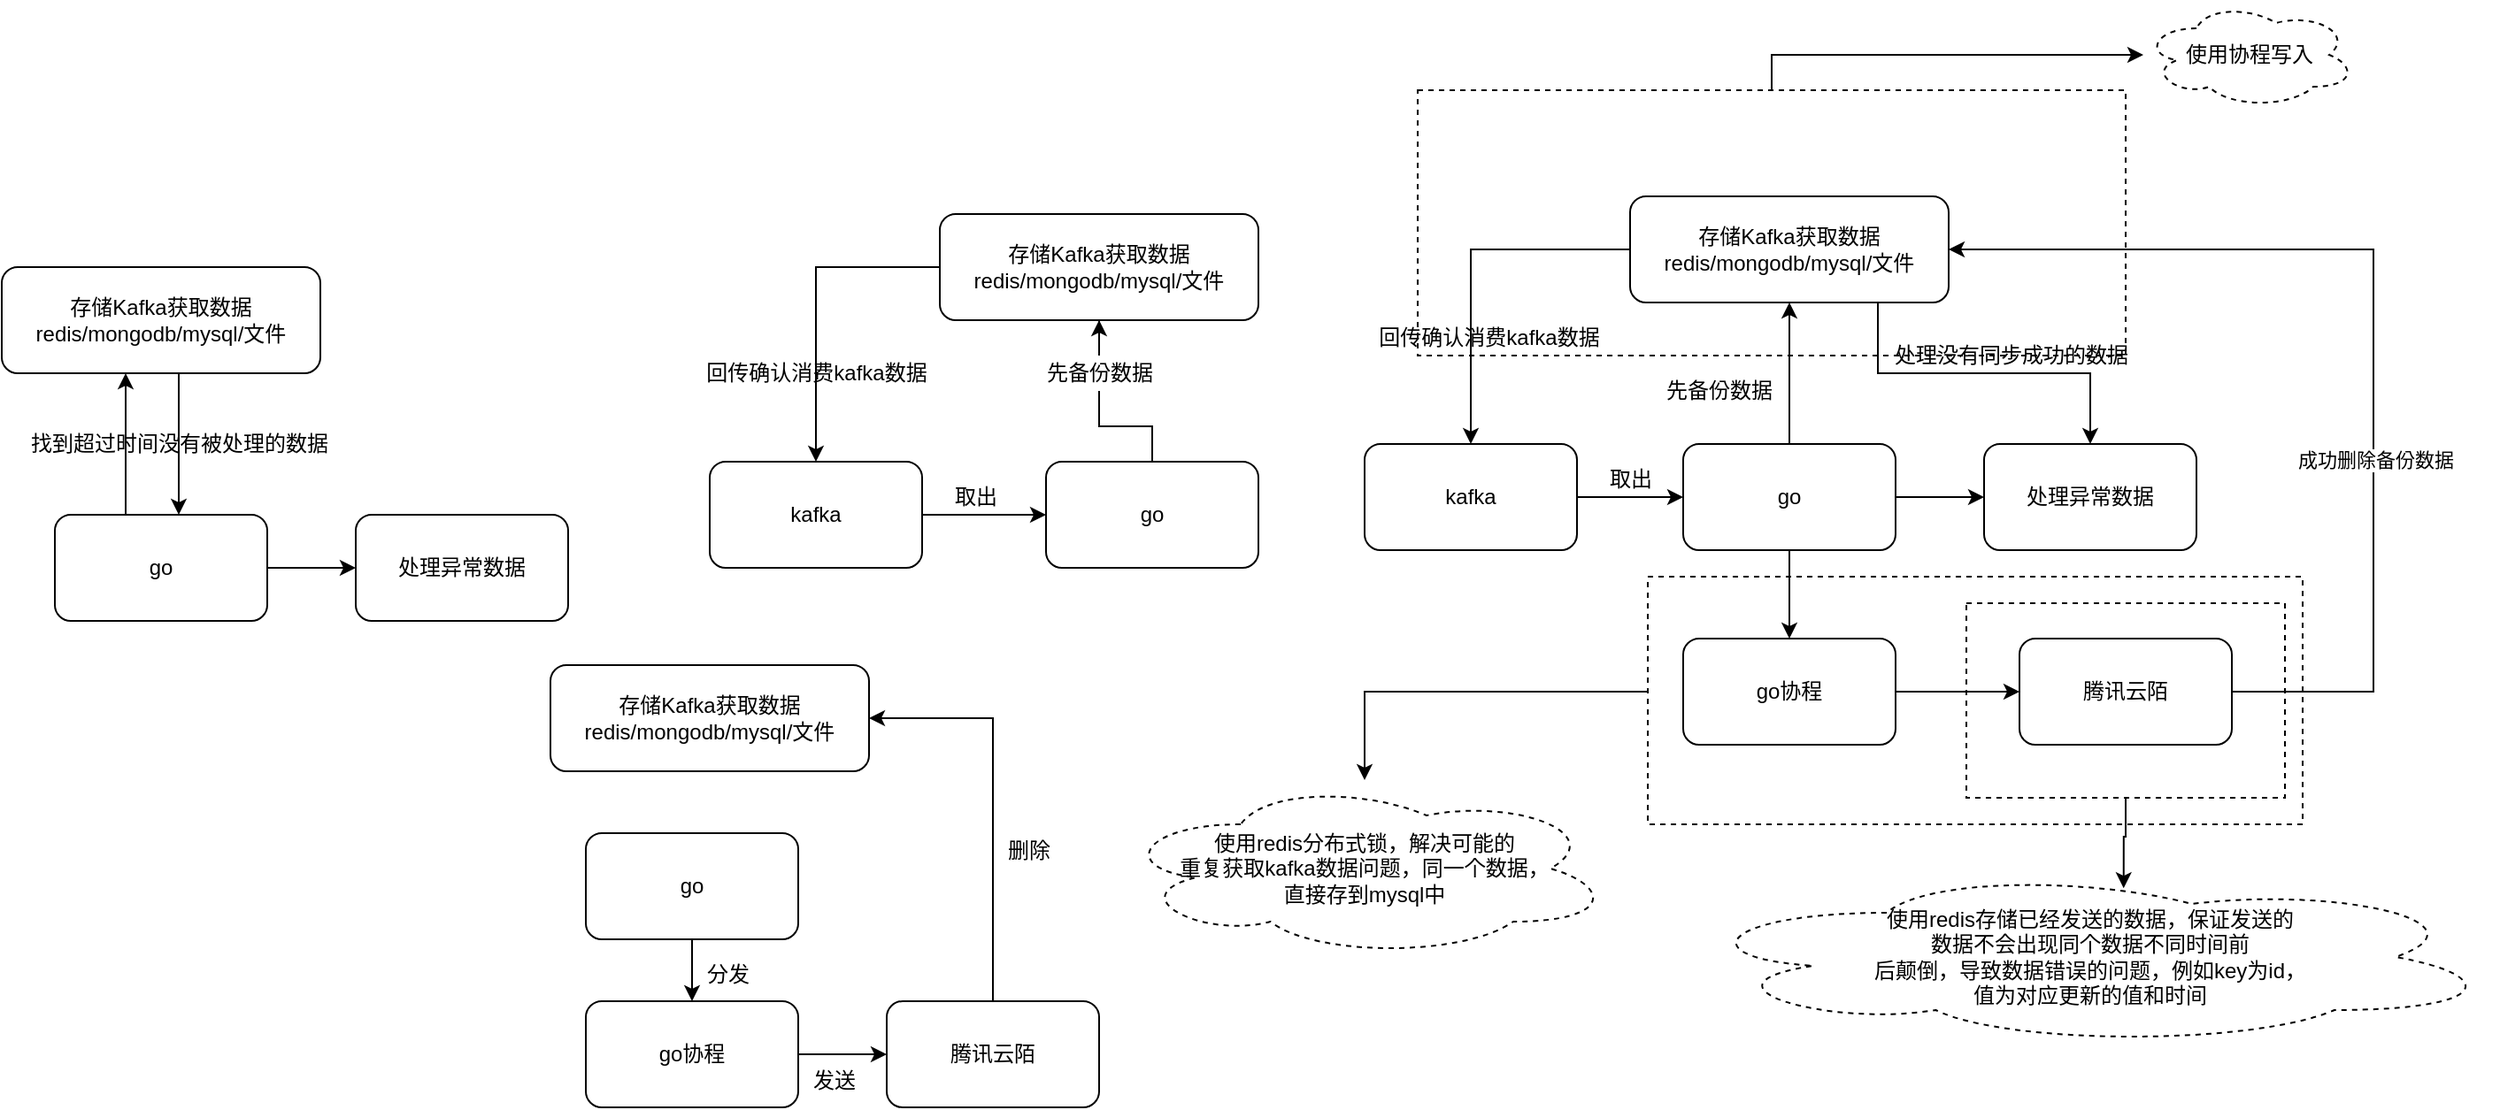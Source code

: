 <mxfile version="15.9.6" type="github">
  <diagram id="HieteAUpjrvDFSmTmaD_" name="Page-1">
    <mxGraphModel dx="1543" dy="1564" grid="1" gridSize="10" guides="1" tooltips="1" connect="1" arrows="1" fold="1" page="1" pageScale="1" pageWidth="827" pageHeight="1169" math="0" shadow="0">
      <root>
        <mxCell id="0" />
        <mxCell id="1" parent="0" />
        <mxCell id="PhuEkCwryRIO3OiDSNfZ-7" value="" style="edgeStyle=orthogonalEdgeStyle;rounded=0;orthogonalLoop=1;jettySize=auto;html=1;" parent="1" source="PhuEkCwryRIO3OiDSNfZ-1" target="PhuEkCwryRIO3OiDSNfZ-2" edge="1">
          <mxGeometry relative="1" as="geometry" />
        </mxCell>
        <mxCell id="PhuEkCwryRIO3OiDSNfZ-1" value="kafka" style="rounded=1;whiteSpace=wrap;html=1;" parent="1" vertex="1">
          <mxGeometry x="90" y="150" width="120" height="60" as="geometry" />
        </mxCell>
        <mxCell id="PhuEkCwryRIO3OiDSNfZ-4" value="" style="edgeStyle=orthogonalEdgeStyle;rounded=0;orthogonalLoop=1;jettySize=auto;html=1;" parent="1" source="PhuEkCwryRIO3OiDSNfZ-2" target="PhuEkCwryRIO3OiDSNfZ-3" edge="1">
          <mxGeometry relative="1" as="geometry" />
        </mxCell>
        <mxCell id="PhuEkCwryRIO3OiDSNfZ-9" value="" style="edgeStyle=orthogonalEdgeStyle;rounded=0;orthogonalLoop=1;jettySize=auto;html=1;" parent="1" source="PhuEkCwryRIO3OiDSNfZ-2" target="PhuEkCwryRIO3OiDSNfZ-8" edge="1">
          <mxGeometry relative="1" as="geometry" />
        </mxCell>
        <mxCell id="PhuEkCwryRIO3OiDSNfZ-22" value="" style="edgeStyle=orthogonalEdgeStyle;rounded=0;orthogonalLoop=1;jettySize=auto;html=1;" parent="1" source="PhuEkCwryRIO3OiDSNfZ-2" target="PhuEkCwryRIO3OiDSNfZ-21" edge="1">
          <mxGeometry relative="1" as="geometry" />
        </mxCell>
        <mxCell id="PhuEkCwryRIO3OiDSNfZ-2" value="go" style="rounded=1;whiteSpace=wrap;html=1;" parent="1" vertex="1">
          <mxGeometry x="270" y="150" width="120" height="60" as="geometry" />
        </mxCell>
        <mxCell id="PhuEkCwryRIO3OiDSNfZ-6" value="" style="edgeStyle=orthogonalEdgeStyle;rounded=0;orthogonalLoop=1;jettySize=auto;html=1;" parent="1" source="PhuEkCwryRIO3OiDSNfZ-3" target="PhuEkCwryRIO3OiDSNfZ-5" edge="1">
          <mxGeometry relative="1" as="geometry" />
        </mxCell>
        <mxCell id="PhuEkCwryRIO3OiDSNfZ-3" value="go协程" style="rounded=1;whiteSpace=wrap;html=1;" parent="1" vertex="1">
          <mxGeometry x="270" y="260" width="120" height="60" as="geometry" />
        </mxCell>
        <mxCell id="PhuEkCwryRIO3OiDSNfZ-28" style="edgeStyle=orthogonalEdgeStyle;rounded=0;orthogonalLoop=1;jettySize=auto;html=1;entryX=1;entryY=0.5;entryDx=0;entryDy=0;" parent="1" source="PhuEkCwryRIO3OiDSNfZ-5" target="PhuEkCwryRIO3OiDSNfZ-8" edge="1">
          <mxGeometry relative="1" as="geometry">
            <Array as="points">
              <mxPoint x="660" y="290" />
              <mxPoint x="660" y="40" />
            </Array>
          </mxGeometry>
        </mxCell>
        <mxCell id="PhuEkCwryRIO3OiDSNfZ-29" value="成功删除备份数据" style="edgeLabel;html=1;align=center;verticalAlign=middle;resizable=0;points=[];" parent="PhuEkCwryRIO3OiDSNfZ-28" vertex="1" connectable="0">
          <mxGeometry x="-0.26" y="-1" relative="1" as="geometry">
            <mxPoint as="offset" />
          </mxGeometry>
        </mxCell>
        <mxCell id="PhuEkCwryRIO3OiDSNfZ-5" value="腾讯云陌" style="rounded=1;whiteSpace=wrap;html=1;" parent="1" vertex="1">
          <mxGeometry x="460" y="260" width="120" height="60" as="geometry" />
        </mxCell>
        <mxCell id="PhuEkCwryRIO3OiDSNfZ-10" style="edgeStyle=orthogonalEdgeStyle;rounded=0;orthogonalLoop=1;jettySize=auto;html=1;" parent="1" source="PhuEkCwryRIO3OiDSNfZ-8" target="PhuEkCwryRIO3OiDSNfZ-1" edge="1">
          <mxGeometry relative="1" as="geometry" />
        </mxCell>
        <mxCell id="eyHMFvPIFfiQfwDPnC6C-1" style="edgeStyle=orthogonalEdgeStyle;rounded=0;orthogonalLoop=1;jettySize=auto;html=1;" edge="1" parent="1" source="PhuEkCwryRIO3OiDSNfZ-8" target="PhuEkCwryRIO3OiDSNfZ-21">
          <mxGeometry relative="1" as="geometry">
            <Array as="points">
              <mxPoint x="380" y="110" />
              <mxPoint x="500" y="110" />
            </Array>
          </mxGeometry>
        </mxCell>
        <mxCell id="PhuEkCwryRIO3OiDSNfZ-8" value="存储Kafka获取数据&lt;br&gt;redis/mongodb/mysql/文件" style="rounded=1;whiteSpace=wrap;html=1;" parent="1" vertex="1">
          <mxGeometry x="240" y="10" width="180" height="60" as="geometry" />
        </mxCell>
        <mxCell id="PhuEkCwryRIO3OiDSNfZ-11" value="回传确认消费kafka数据" style="text;html=1;align=center;verticalAlign=middle;resizable=0;points=[];autosize=1;strokeColor=none;fillColor=none;" parent="1" vertex="1">
          <mxGeometry x="90" y="80" width="140" height="20" as="geometry" />
        </mxCell>
        <mxCell id="PhuEkCwryRIO3OiDSNfZ-18" value="" style="edgeStyle=orthogonalEdgeStyle;rounded=0;orthogonalLoop=1;jettySize=auto;html=1;" parent="1" source="PhuEkCwryRIO3OiDSNfZ-14" target="PhuEkCwryRIO3OiDSNfZ-16" edge="1">
          <mxGeometry relative="1" as="geometry">
            <Array as="points">
              <mxPoint x="320" y="-70" />
            </Array>
          </mxGeometry>
        </mxCell>
        <mxCell id="PhuEkCwryRIO3OiDSNfZ-14" value="" style="rounded=0;whiteSpace=wrap;html=1;fillColor=none;dashed=1;" parent="1" vertex="1">
          <mxGeometry x="120" y="-50" width="400" height="150" as="geometry" />
        </mxCell>
        <mxCell id="PhuEkCwryRIO3OiDSNfZ-16" value="使用协程写入" style="ellipse;shape=cloud;whiteSpace=wrap;html=1;align=center;dashed=1;fillColor=none;" parent="1" vertex="1">
          <mxGeometry x="530" y="-100" width="120" height="60" as="geometry" />
        </mxCell>
        <mxCell id="PhuEkCwryRIO3OiDSNfZ-30" style="edgeStyle=orthogonalEdgeStyle;rounded=0;orthogonalLoop=1;jettySize=auto;html=1;" parent="1" source="PhuEkCwryRIO3OiDSNfZ-19" target="PhuEkCwryRIO3OiDSNfZ-20" edge="1">
          <mxGeometry relative="1" as="geometry">
            <Array as="points">
              <mxPoint x="90" y="290" />
            </Array>
          </mxGeometry>
        </mxCell>
        <mxCell id="PhuEkCwryRIO3OiDSNfZ-19" value="" style="verticalLabelPosition=bottom;verticalAlign=top;html=1;shape=mxgraph.basic.rect;fillColor2=none;strokeWidth=1;size=20;indent=5;dashed=1;fillColor=none;" parent="1" vertex="1">
          <mxGeometry x="250" y="225" width="370" height="140" as="geometry" />
        </mxCell>
        <mxCell id="PhuEkCwryRIO3OiDSNfZ-20" value="使用redis分布式锁，解决可能的&lt;br&gt;重复获取kafka数据问题，同一个数据，&lt;br&gt;直接存到mysql中" style="ellipse;shape=cloud;whiteSpace=wrap;html=1;align=center;dashed=1;fillColor=none;" parent="1" vertex="1">
          <mxGeometry x="-50" y="340" width="280" height="100" as="geometry" />
        </mxCell>
        <mxCell id="PhuEkCwryRIO3OiDSNfZ-21" value="处理异常数据" style="rounded=1;whiteSpace=wrap;html=1;" parent="1" vertex="1">
          <mxGeometry x="440" y="150" width="120" height="60" as="geometry" />
        </mxCell>
        <mxCell id="PhuEkCwryRIO3OiDSNfZ-31" value="使用redis存储已经发送的数据，保证发送的&lt;br&gt;数据不会出现同个数据不同时间前&lt;br&gt;后颠倒，导致数据错误的问题，例如key为id，&lt;br&gt;值为对应更新的值和时间" style="ellipse;shape=cloud;whiteSpace=wrap;html=1;align=center;dashed=1;fillColor=none;" parent="1" vertex="1">
          <mxGeometry x="270" y="390" width="460" height="100" as="geometry" />
        </mxCell>
        <mxCell id="PhuEkCwryRIO3OiDSNfZ-33" style="edgeStyle=orthogonalEdgeStyle;rounded=0;orthogonalLoop=1;jettySize=auto;html=1;entryX=0.541;entryY=0.111;entryDx=0;entryDy=0;entryPerimeter=0;" parent="1" source="PhuEkCwryRIO3OiDSNfZ-32" target="PhuEkCwryRIO3OiDSNfZ-31" edge="1">
          <mxGeometry relative="1" as="geometry">
            <Array as="points">
              <mxPoint x="520" y="372" />
              <mxPoint x="519" y="372" />
            </Array>
          </mxGeometry>
        </mxCell>
        <mxCell id="PhuEkCwryRIO3OiDSNfZ-32" value="" style="rounded=0;whiteSpace=wrap;html=1;dashed=1;fillColor=none;" parent="1" vertex="1">
          <mxGeometry x="430" y="240" width="180" height="110" as="geometry" />
        </mxCell>
        <mxCell id="eyHMFvPIFfiQfwDPnC6C-2" value="处理没有同步成功的数据" style="text;html=1;align=center;verticalAlign=middle;resizable=0;points=[];autosize=1;strokeColor=none;fillColor=none;" vertex="1" parent="1">
          <mxGeometry x="380" y="90" width="150" height="20" as="geometry" />
        </mxCell>
        <mxCell id="eyHMFvPIFfiQfwDPnC6C-3" value="取出" style="text;html=1;align=center;verticalAlign=middle;resizable=0;points=[];autosize=1;strokeColor=none;fillColor=none;" vertex="1" parent="1">
          <mxGeometry x="220" y="160" width="40" height="20" as="geometry" />
        </mxCell>
        <mxCell id="eyHMFvPIFfiQfwDPnC6C-4" value="先备份数据" style="text;html=1;align=center;verticalAlign=middle;resizable=0;points=[];autosize=1;strokeColor=none;fillColor=none;" vertex="1" parent="1">
          <mxGeometry x="250" y="110" width="80" height="20" as="geometry" />
        </mxCell>
        <mxCell id="eyHMFvPIFfiQfwDPnC6C-10" value="" style="edgeStyle=orthogonalEdgeStyle;rounded=0;orthogonalLoop=1;jettySize=auto;html=1;" edge="1" parent="1" source="eyHMFvPIFfiQfwDPnC6C-7" target="eyHMFvPIFfiQfwDPnC6C-8">
          <mxGeometry relative="1" as="geometry" />
        </mxCell>
        <mxCell id="eyHMFvPIFfiQfwDPnC6C-7" value="kafka" style="rounded=1;whiteSpace=wrap;html=1;" vertex="1" parent="1">
          <mxGeometry x="-280" y="160" width="120" height="60" as="geometry" />
        </mxCell>
        <mxCell id="eyHMFvPIFfiQfwDPnC6C-11" value="" style="edgeStyle=orthogonalEdgeStyle;rounded=0;orthogonalLoop=1;jettySize=auto;html=1;startArrow=none;" edge="1" parent="1" source="eyHMFvPIFfiQfwDPnC6C-14" target="eyHMFvPIFfiQfwDPnC6C-9">
          <mxGeometry relative="1" as="geometry" />
        </mxCell>
        <mxCell id="eyHMFvPIFfiQfwDPnC6C-8" value="go" style="rounded=1;whiteSpace=wrap;html=1;" vertex="1" parent="1">
          <mxGeometry x="-90" y="160" width="120" height="60" as="geometry" />
        </mxCell>
        <mxCell id="eyHMFvPIFfiQfwDPnC6C-12" style="edgeStyle=orthogonalEdgeStyle;rounded=0;orthogonalLoop=1;jettySize=auto;html=1;" edge="1" parent="1" source="eyHMFvPIFfiQfwDPnC6C-9" target="eyHMFvPIFfiQfwDPnC6C-7">
          <mxGeometry relative="1" as="geometry" />
        </mxCell>
        <mxCell id="eyHMFvPIFfiQfwDPnC6C-9" value="存储Kafka获取数据&lt;br&gt;redis/mongodb/mysql/文件" style="rounded=1;whiteSpace=wrap;html=1;" vertex="1" parent="1">
          <mxGeometry x="-150" y="20" width="180" height="60" as="geometry" />
        </mxCell>
        <mxCell id="eyHMFvPIFfiQfwDPnC6C-13" value="回传确认消费kafka数据" style="text;html=1;align=center;verticalAlign=middle;resizable=0;points=[];autosize=1;strokeColor=none;fillColor=none;" vertex="1" parent="1">
          <mxGeometry x="-290" y="100" width="140" height="20" as="geometry" />
        </mxCell>
        <mxCell id="eyHMFvPIFfiQfwDPnC6C-14" value="先备份数据" style="text;html=1;align=center;verticalAlign=middle;resizable=0;points=[];autosize=1;strokeColor=none;fillColor=none;" vertex="1" parent="1">
          <mxGeometry x="-100" y="100" width="80" height="20" as="geometry" />
        </mxCell>
        <mxCell id="eyHMFvPIFfiQfwDPnC6C-15" value="" style="edgeStyle=orthogonalEdgeStyle;rounded=0;orthogonalLoop=1;jettySize=auto;html=1;endArrow=none;" edge="1" parent="1" source="eyHMFvPIFfiQfwDPnC6C-8" target="eyHMFvPIFfiQfwDPnC6C-14">
          <mxGeometry relative="1" as="geometry">
            <mxPoint x="-29.966" y="160.0" as="sourcePoint" />
            <mxPoint x="-59.966" y="80.0" as="targetPoint" />
          </mxGeometry>
        </mxCell>
        <mxCell id="eyHMFvPIFfiQfwDPnC6C-16" value="取出" style="text;html=1;align=center;verticalAlign=middle;resizable=0;points=[];autosize=1;strokeColor=none;fillColor=none;" vertex="1" parent="1">
          <mxGeometry x="-150" y="170" width="40" height="20" as="geometry" />
        </mxCell>
        <mxCell id="eyHMFvPIFfiQfwDPnC6C-21" value="" style="edgeStyle=orthogonalEdgeStyle;rounded=0;orthogonalLoop=1;jettySize=auto;html=1;" edge="1" parent="1" source="eyHMFvPIFfiQfwDPnC6C-17" target="eyHMFvPIFfiQfwDPnC6C-18">
          <mxGeometry relative="1" as="geometry" />
        </mxCell>
        <mxCell id="eyHMFvPIFfiQfwDPnC6C-17" value="go" style="rounded=1;whiteSpace=wrap;html=1;" vertex="1" parent="1">
          <mxGeometry x="-350" y="370" width="120" height="60" as="geometry" />
        </mxCell>
        <mxCell id="eyHMFvPIFfiQfwDPnC6C-22" value="" style="edgeStyle=orthogonalEdgeStyle;rounded=0;orthogonalLoop=1;jettySize=auto;html=1;" edge="1" parent="1" source="eyHMFvPIFfiQfwDPnC6C-18" target="eyHMFvPIFfiQfwDPnC6C-19">
          <mxGeometry relative="1" as="geometry" />
        </mxCell>
        <mxCell id="eyHMFvPIFfiQfwDPnC6C-18" value="go协程" style="rounded=1;whiteSpace=wrap;html=1;" vertex="1" parent="1">
          <mxGeometry x="-350" y="465" width="120" height="60" as="geometry" />
        </mxCell>
        <mxCell id="eyHMFvPIFfiQfwDPnC6C-23" style="edgeStyle=orthogonalEdgeStyle;rounded=0;orthogonalLoop=1;jettySize=auto;html=1;entryX=1;entryY=0.5;entryDx=0;entryDy=0;" edge="1" parent="1" source="eyHMFvPIFfiQfwDPnC6C-19" target="eyHMFvPIFfiQfwDPnC6C-20">
          <mxGeometry relative="1" as="geometry">
            <Array as="points">
              <mxPoint x="-120" y="305" />
            </Array>
          </mxGeometry>
        </mxCell>
        <mxCell id="eyHMFvPIFfiQfwDPnC6C-19" value="腾讯云陌" style="rounded=1;whiteSpace=wrap;html=1;" vertex="1" parent="1">
          <mxGeometry x="-180" y="465" width="120" height="60" as="geometry" />
        </mxCell>
        <mxCell id="eyHMFvPIFfiQfwDPnC6C-20" value="存储Kafka获取数据&lt;br&gt;redis/mongodb/mysql/文件" style="rounded=1;whiteSpace=wrap;html=1;" vertex="1" parent="1">
          <mxGeometry x="-370" y="275" width="180" height="60" as="geometry" />
        </mxCell>
        <mxCell id="eyHMFvPIFfiQfwDPnC6C-25" value="分发" style="text;html=1;align=center;verticalAlign=middle;resizable=0;points=[];autosize=1;strokeColor=none;fillColor=none;" vertex="1" parent="1">
          <mxGeometry x="-290" y="440" width="40" height="20" as="geometry" />
        </mxCell>
        <mxCell id="eyHMFvPIFfiQfwDPnC6C-26" value="发送" style="text;html=1;align=center;verticalAlign=middle;resizable=0;points=[];autosize=1;strokeColor=none;fillColor=none;" vertex="1" parent="1">
          <mxGeometry x="-230" y="500" width="40" height="20" as="geometry" />
        </mxCell>
        <mxCell id="eyHMFvPIFfiQfwDPnC6C-27" value="删除" style="text;html=1;align=center;verticalAlign=middle;resizable=0;points=[];autosize=1;strokeColor=none;fillColor=none;" vertex="1" parent="1">
          <mxGeometry x="-120" y="370" width="40" height="20" as="geometry" />
        </mxCell>
        <mxCell id="eyHMFvPIFfiQfwDPnC6C-31" value="" style="edgeStyle=orthogonalEdgeStyle;rounded=0;orthogonalLoop=1;jettySize=auto;html=1;" edge="1" parent="1" source="eyHMFvPIFfiQfwDPnC6C-28" target="eyHMFvPIFfiQfwDPnC6C-29">
          <mxGeometry relative="1" as="geometry">
            <Array as="points">
              <mxPoint x="-610" y="140" />
              <mxPoint x="-610" y="140" />
            </Array>
          </mxGeometry>
        </mxCell>
        <mxCell id="eyHMFvPIFfiQfwDPnC6C-35" value="" style="edgeStyle=orthogonalEdgeStyle;rounded=0;orthogonalLoop=1;jettySize=auto;html=1;" edge="1" parent="1" source="eyHMFvPIFfiQfwDPnC6C-28" target="eyHMFvPIFfiQfwDPnC6C-30">
          <mxGeometry relative="1" as="geometry" />
        </mxCell>
        <mxCell id="eyHMFvPIFfiQfwDPnC6C-28" value="go" style="rounded=1;whiteSpace=wrap;html=1;" vertex="1" parent="1">
          <mxGeometry x="-650" y="190" width="120" height="60" as="geometry" />
        </mxCell>
        <mxCell id="eyHMFvPIFfiQfwDPnC6C-33" value="" style="edgeStyle=orthogonalEdgeStyle;rounded=0;orthogonalLoop=1;jettySize=auto;html=1;" edge="1" parent="1" source="eyHMFvPIFfiQfwDPnC6C-29" target="eyHMFvPIFfiQfwDPnC6C-28">
          <mxGeometry relative="1" as="geometry">
            <Array as="points">
              <mxPoint x="-580" y="140" />
              <mxPoint x="-580" y="140" />
            </Array>
          </mxGeometry>
        </mxCell>
        <mxCell id="eyHMFvPIFfiQfwDPnC6C-29" value="存储Kafka获取数据&lt;br&gt;redis/mongodb/mysql/文件" style="rounded=1;whiteSpace=wrap;html=1;" vertex="1" parent="1">
          <mxGeometry x="-680" y="50" width="180" height="60" as="geometry" />
        </mxCell>
        <mxCell id="eyHMFvPIFfiQfwDPnC6C-30" value="处理异常数据" style="rounded=1;whiteSpace=wrap;html=1;" vertex="1" parent="1">
          <mxGeometry x="-480" y="190" width="120" height="60" as="geometry" />
        </mxCell>
        <mxCell id="eyHMFvPIFfiQfwDPnC6C-37" value="找到超过时间没有被处理的数据" style="text;html=1;align=center;verticalAlign=middle;resizable=0;points=[];autosize=1;strokeColor=none;fillColor=none;" vertex="1" parent="1">
          <mxGeometry x="-670" y="140" width="180" height="20" as="geometry" />
        </mxCell>
      </root>
    </mxGraphModel>
  </diagram>
</mxfile>
